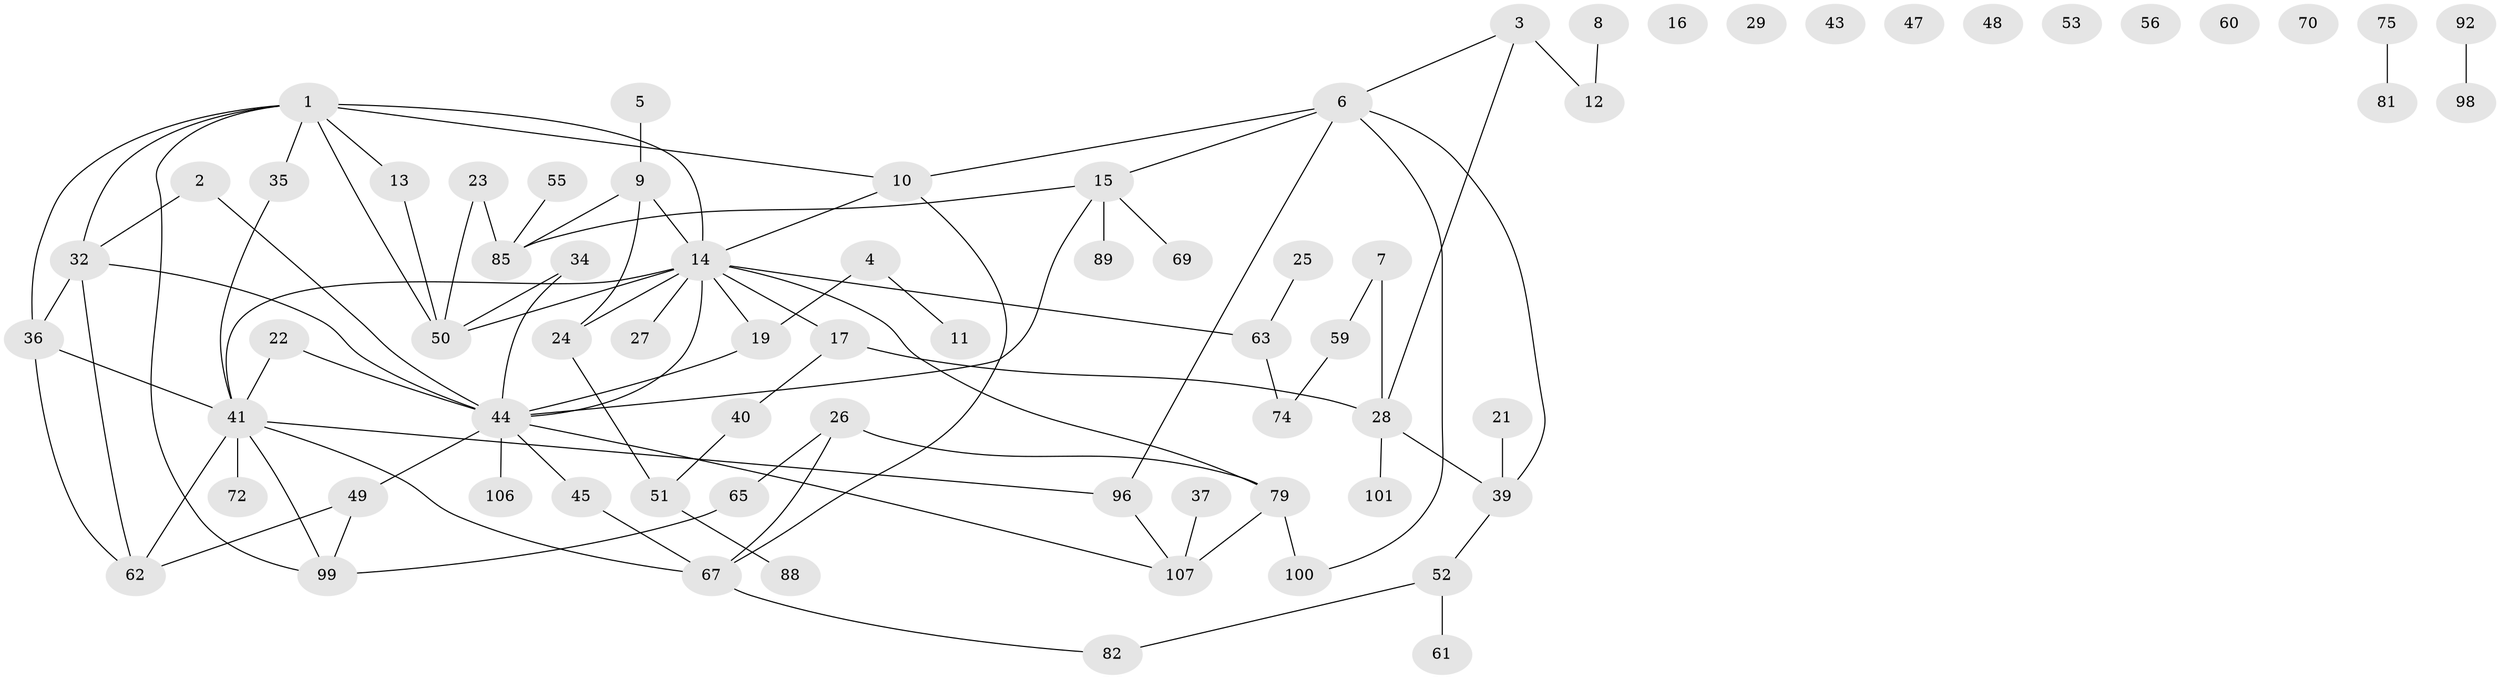 // original degree distribution, {4: 0.13008130081300814, 2: 0.2845528455284553, 1: 0.22764227642276422, 5: 0.056910569105691054, 3: 0.2032520325203252, 8: 0.008130081300813009, 0: 0.07317073170731707, 6: 0.016260162601626018}
// Generated by graph-tools (version 1.1) at 2025/16/03/04/25 18:16:30]
// undirected, 73 vertices, 94 edges
graph export_dot {
graph [start="1"]
  node [color=gray90,style=filled];
  1 [super="+86+33"];
  2;
  3 [super="+73"];
  4;
  5;
  6 [super="+66"];
  7;
  8;
  9;
  10 [super="+120"];
  11;
  12 [super="+18"];
  13;
  14 [super="+115+116+94+31+76+30"];
  15 [super="+38+20"];
  16;
  17;
  19;
  21;
  22;
  23;
  24;
  25;
  26;
  27 [super="+108"];
  28 [super="+42+46"];
  29;
  32 [super="+68"];
  34;
  35 [super="+109"];
  36 [super="+64"];
  37;
  39 [super="+80+110+57"];
  40;
  41 [super="+112+119+102"];
  43;
  44 [super="+54"];
  45;
  47;
  48;
  49;
  50 [super="+90+77+78"];
  51;
  52 [super="+58+84"];
  53;
  55;
  56;
  59 [super="+87+118"];
  60;
  61;
  62;
  63 [super="+117"];
  65;
  67;
  69;
  70;
  72 [super="+91"];
  74;
  75;
  79;
  81;
  82 [super="+104+83"];
  85 [super="+97"];
  88;
  89;
  92;
  96 [super="+114"];
  98;
  99;
  100;
  101;
  106;
  107 [super="+122+111"];
  1 -- 36;
  1 -- 99;
  1 -- 13;
  1 -- 35;
  1 -- 14;
  1 -- 32;
  1 -- 10;
  1 -- 50;
  2 -- 32;
  2 -- 44;
  3 -- 28;
  3 -- 12;
  3 -- 6;
  4 -- 11;
  4 -- 19;
  5 -- 9;
  6 -- 15;
  6 -- 39;
  6 -- 96;
  6 -- 100;
  6 -- 10;
  7 -- 59;
  7 -- 28;
  8 -- 12;
  9 -- 24;
  9 -- 85;
  9 -- 14;
  10 -- 67;
  10 -- 14;
  13 -- 50;
  14 -- 63;
  14 -- 27;
  14 -- 24;
  14 -- 44;
  14 -- 17;
  14 -- 19;
  14 -- 79;
  14 -- 41;
  14 -- 50;
  15 -- 89;
  15 -- 69;
  15 -- 85;
  15 -- 44;
  17 -- 28;
  17 -- 40;
  19 -- 44;
  21 -- 39;
  22 -- 41;
  22 -- 44;
  23 -- 85;
  23 -- 50;
  24 -- 51;
  25 -- 63;
  26 -- 65;
  26 -- 67;
  26 -- 79;
  28 -- 101;
  28 -- 39;
  32 -- 36;
  32 -- 62;
  32 -- 44;
  34 -- 50;
  34 -- 44;
  35 -- 41;
  36 -- 62;
  36 -- 41;
  37 -- 107;
  39 -- 52;
  40 -- 51;
  41 -- 67;
  41 -- 96;
  41 -- 99;
  41 -- 62;
  41 -- 72;
  44 -- 106;
  44 -- 107;
  44 -- 45;
  44 -- 49;
  45 -- 67;
  49 -- 62;
  49 -- 99;
  51 -- 88;
  52 -- 61;
  52 -- 82;
  55 -- 85;
  59 -- 74;
  63 -- 74;
  65 -- 99;
  67 -- 82;
  75 -- 81;
  79 -- 100;
  79 -- 107;
  92 -- 98;
  96 -- 107;
}

